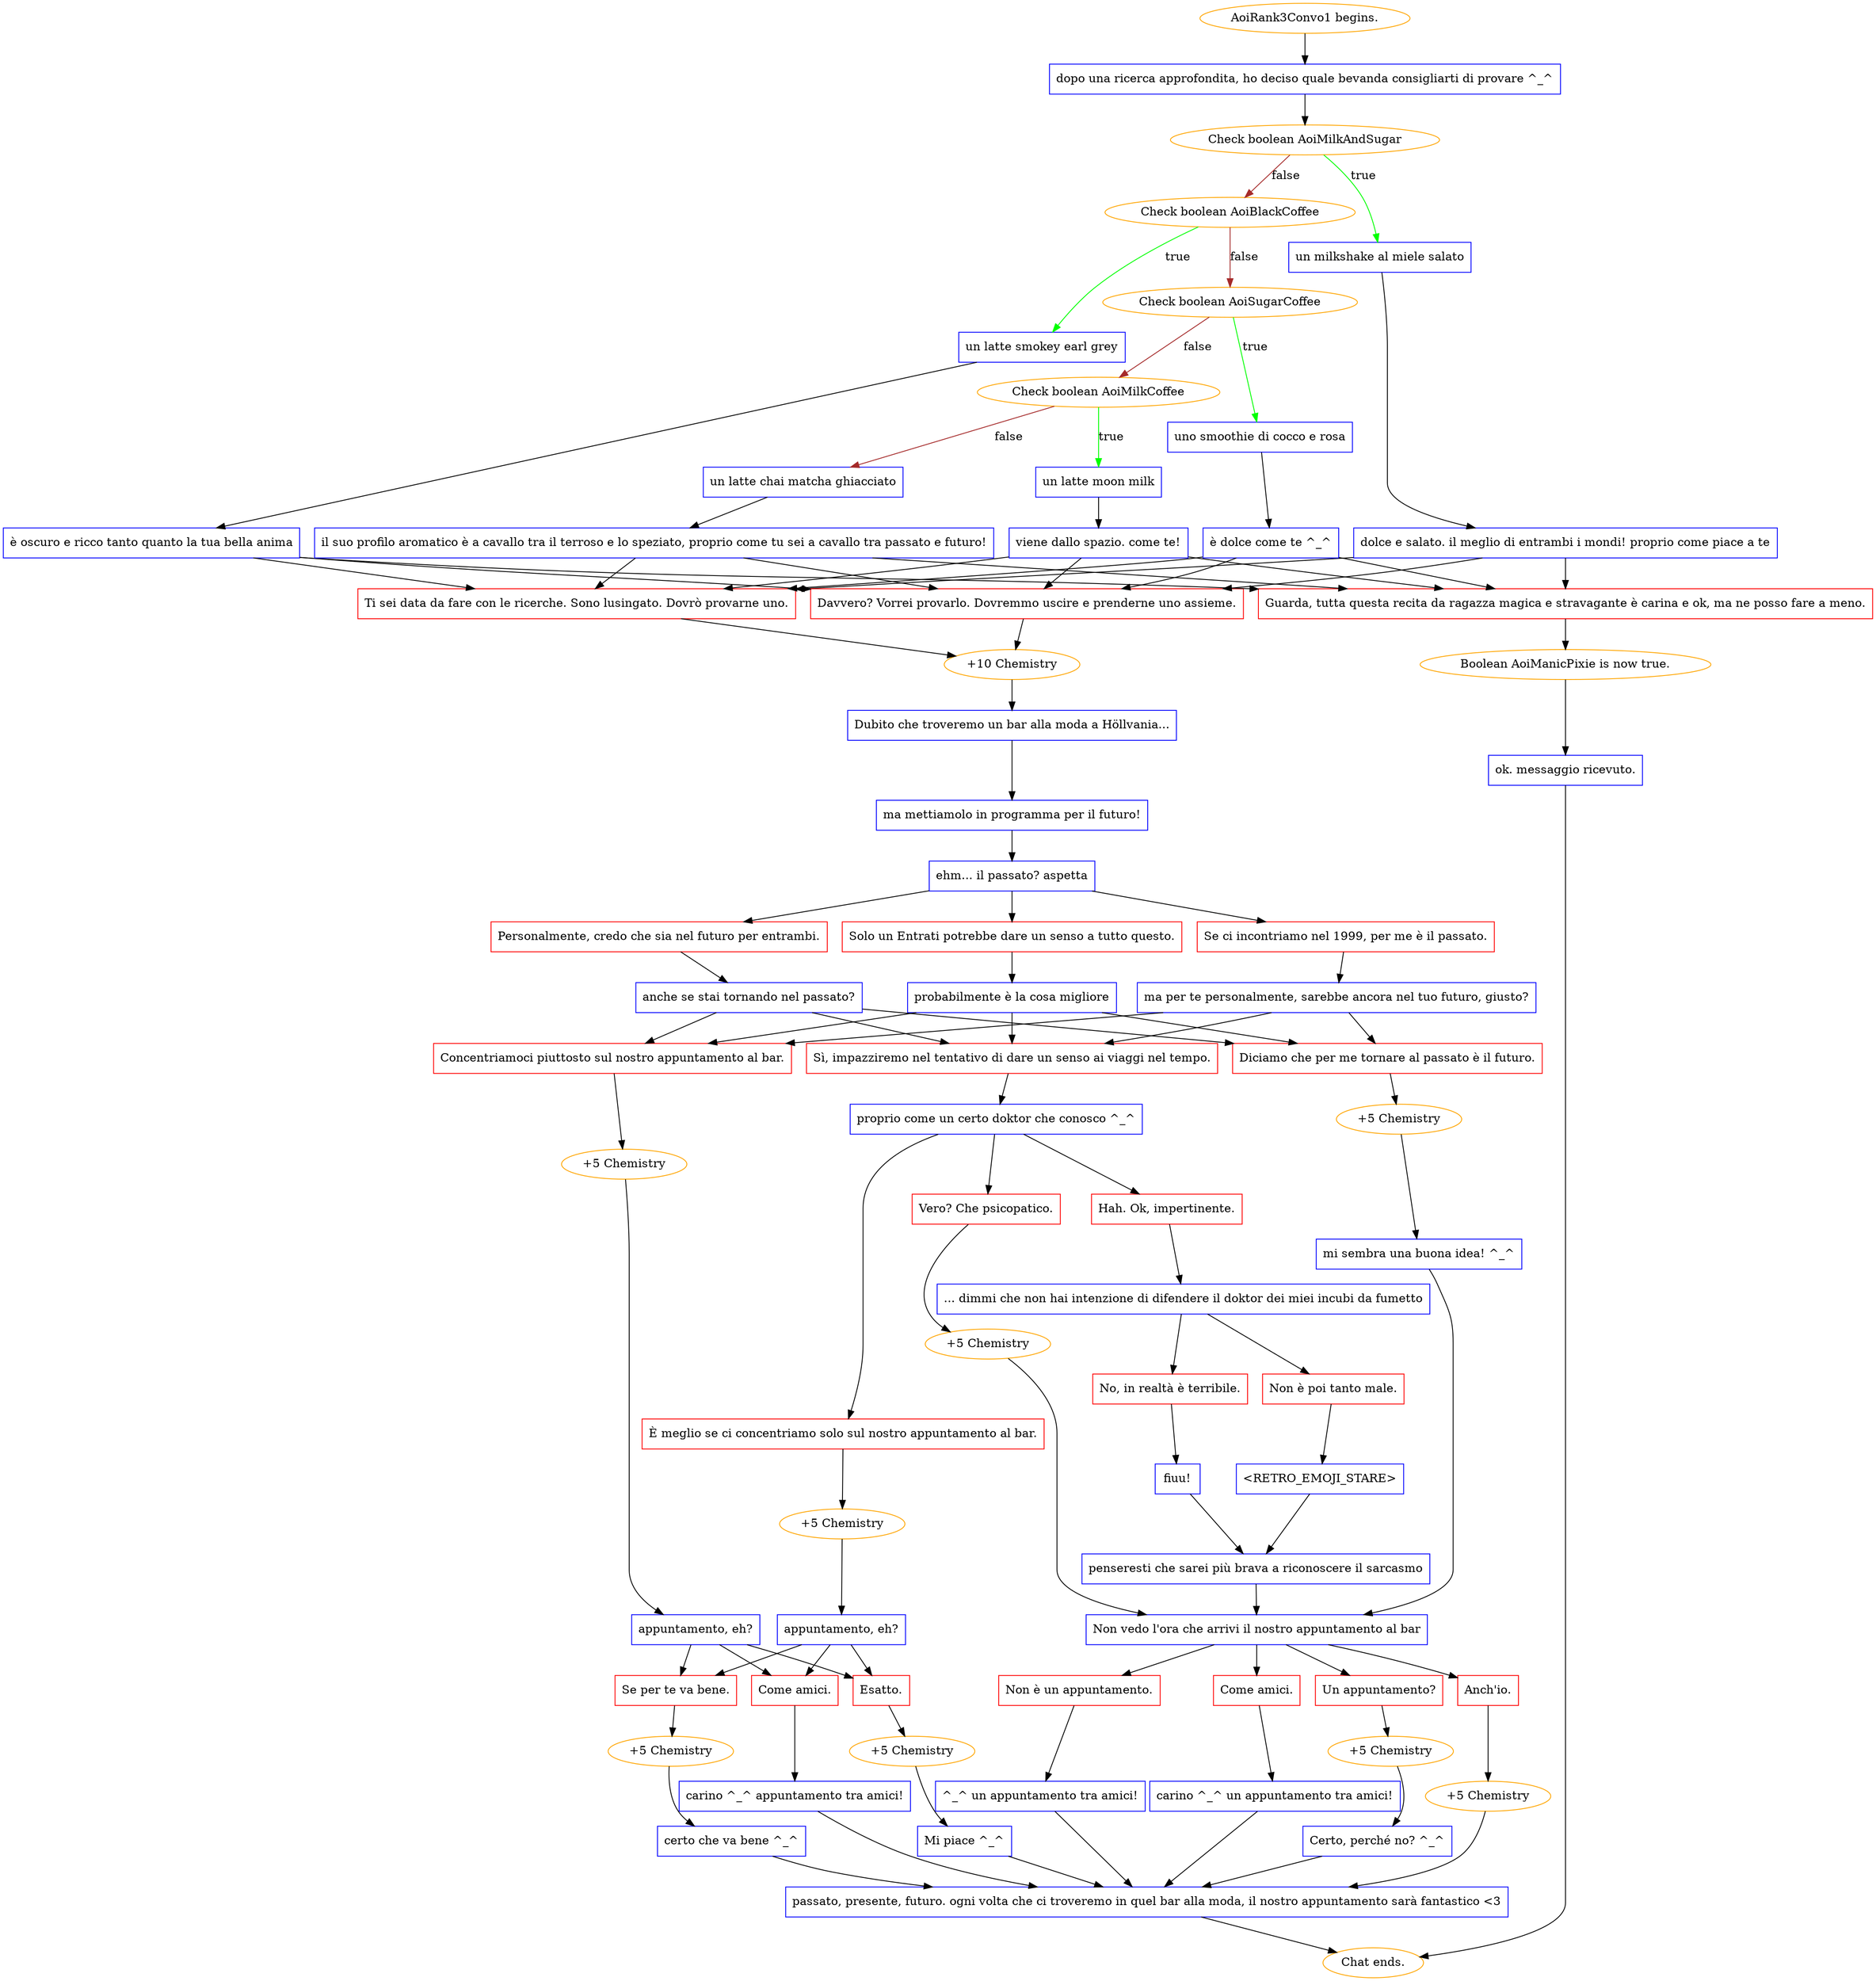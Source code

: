 digraph {
	"AoiRank3Convo1 begins." [color=orange];
		"AoiRank3Convo1 begins." -> j392331894;
	j392331894 [label="dopo una ricerca approfondita, ho deciso quale bevanda consigliarti di provare ^_^",shape=box,color=blue];
		j392331894 -> j2832275836;
	j2832275836 [label="Check boolean AoiMilkAndSugar",color=orange];
		j2832275836 -> j1833779348 [label=true,color=green];
		j2832275836 -> j2244232038 [label=false,color=brown];
	j1833779348 [label="un milkshake al miele salato",shape=box,color=blue];
		j1833779348 -> j3336448958;
	j2244232038 [label="Check boolean AoiBlackCoffee",color=orange];
		j2244232038 -> j53460813 [label=true,color=green];
		j2244232038 -> j358257648 [label=false,color=brown];
	j3336448958 [label="dolce e salato. il meglio di entrambi i mondi! proprio come piace a te",shape=box,color=blue];
		j3336448958 -> j939565041;
		j3336448958 -> j2473545782;
		j3336448958 -> j3056706455;
	j53460813 [label="un latte smokey earl grey",shape=box,color=blue];
		j53460813 -> j3416199288;
	j358257648 [label="Check boolean AoiSugarCoffee",color=orange];
		j358257648 -> j400305889 [label=true,color=green];
		j358257648 -> j443038053 [label=false,color=brown];
	j939565041 [label="Ti sei data da fare con le ricerche. Sono lusingato. Dovrò provarne uno.",shape=box,color=red];
		j939565041 -> j1456245921;
	j2473545782 [label="Davvero? Vorrei provarlo. Dovremmo uscire e prenderne uno assieme.",shape=box,color=red];
		j2473545782 -> j1456245921;
	j3056706455 [label="Guarda, tutta questa recita da ragazza magica e stravagante è carina e ok, ma ne posso fare a meno.",shape=box,color=red];
		j3056706455 -> j1759706875;
	j3416199288 [label="è oscuro e ricco tanto quanto la tua bella anima",shape=box,color=blue];
		j3416199288 -> j939565041;
		j3416199288 -> j2473545782;
		j3416199288 -> j3056706455;
	j400305889 [label="uno smoothie di cocco e rosa",shape=box,color=blue];
		j400305889 -> j3109445474;
	j443038053 [label="Check boolean AoiMilkCoffee",color=orange];
		j443038053 -> j1171407840 [label=true,color=green];
		j443038053 -> j4066070496 [label=false,color=brown];
	j1456245921 [label="+10 Chemistry",color=orange];
		j1456245921 -> j308277781;
	j1759706875 [label="Boolean AoiManicPixie is now true.",color=orange];
		j1759706875 -> j3955227991;
	j3109445474 [label="è dolce come te ^_^",shape=box,color=blue];
		j3109445474 -> j939565041;
		j3109445474 -> j2473545782;
		j3109445474 -> j3056706455;
	j1171407840 [label="un latte moon milk",shape=box,color=blue];
		j1171407840 -> j3556626196;
	j4066070496 [label="un latte chai matcha ghiacciato",shape=box,color=blue];
		j4066070496 -> j2979864897;
	j308277781 [label="Dubito che troveremo un bar alla moda a Höllvania...",shape=box,color=blue];
		j308277781 -> j4212699401;
	j3955227991 [label="ok. messaggio ricevuto.",shape=box,color=blue];
		j3955227991 -> "Chat ends.";
	j3556626196 [label="viene dallo spazio. come te!",shape=box,color=blue];
		j3556626196 -> j939565041;
		j3556626196 -> j2473545782;
		j3556626196 -> j3056706455;
	j2979864897 [label="il suo profilo aromatico è a cavallo tra il terroso e lo speziato, proprio come tu sei a cavallo tra passato e futuro!",shape=box,color=blue];
		j2979864897 -> j939565041;
		j2979864897 -> j2473545782;
		j2979864897 -> j3056706455;
	j4212699401 [label="ma mettiamolo in programma per il futuro!",shape=box,color=blue];
		j4212699401 -> j3880298127;
	"Chat ends." [color=orange];
	j3880298127 [label="ehm... il passato? aspetta",shape=box,color=blue];
		j3880298127 -> j1816249628;
		j3880298127 -> j3242329711;
		j3880298127 -> j190892300;
	j1816249628 [label="Se ci incontriamo nel 1999, per me è il passato.",shape=box,color=red];
		j1816249628 -> j229370042;
	j3242329711 [label="Personalmente, credo che sia nel futuro per entrambi.",shape=box,color=red];
		j3242329711 -> j502929827;
	j190892300 [label="Solo un Entrati potrebbe dare un senso a tutto questo.",shape=box,color=red];
		j190892300 -> j2785934250;
	j229370042 [label="ma per te personalmente, sarebbe ancora nel tuo futuro, giusto?",shape=box,color=blue];
		j229370042 -> j1005151683;
		j229370042 -> j2068611881;
		j229370042 -> j1371791312;
	j502929827 [label="anche se stai tornando nel passato?",shape=box,color=blue];
		j502929827 -> j1005151683;
		j502929827 -> j2068611881;
		j502929827 -> j1371791312;
	j2785934250 [label="probabilmente è la cosa migliore",shape=box,color=blue];
		j2785934250 -> j1005151683;
		j2785934250 -> j2068611881;
		j2785934250 -> j1371791312;
	j1005151683 [label="Sì, impazziremo nel tentativo di dare un senso ai viaggi nel tempo.",shape=box,color=red];
		j1005151683 -> j3714723377;
	j2068611881 [label="Diciamo che per me tornare al passato è il futuro.",shape=box,color=red];
		j2068611881 -> j715741695;
	j1371791312 [label="Concentriamoci piuttosto sul nostro appuntamento al bar.",shape=box,color=red];
		j1371791312 -> j3105569343;
	j3714723377 [label="proprio come un certo doktor che conosco ^_^",shape=box,color=blue];
		j3714723377 -> j4246666199;
		j3714723377 -> j1726468144;
		j3714723377 -> j2524652576;
	j715741695 [label="+5 Chemistry",color=orange];
		j715741695 -> j4084705617;
	j3105569343 [label="+5 Chemistry",color=orange];
		j3105569343 -> j814219547;
	j4246666199 [label="È meglio se ci concentriamo solo sul nostro appuntamento al bar.",shape=box,color=red];
		j4246666199 -> j2057883755;
	j1726468144 [label="Hah. Ok, impertinente.",shape=box,color=red];
		j1726468144 -> j1055722085;
	j2524652576 [label="Vero? Che psicopatico.",shape=box,color=red];
		j2524652576 -> j2192868350;
	j4084705617 [label="mi sembra una buona idea! ^_^",shape=box,color=blue];
		j4084705617 -> j2043302038;
	j814219547 [label="appuntamento, eh?",shape=box,color=blue];
		j814219547 -> j364309037;
		j814219547 -> j435183330;
		j814219547 -> j887035097;
	j2057883755 [label="+5 Chemistry",color=orange];
		j2057883755 -> j768533363;
	j1055722085 [label="... dimmi che non hai intenzione di difendere il doktor dei miei incubi da fumetto",shape=box,color=blue];
		j1055722085 -> j1973939541;
		j1055722085 -> j2269531005;
	j2192868350 [label="+5 Chemistry",color=orange];
		j2192868350 -> j2043302038;
	j2043302038 [label="Non vedo l'ora che arrivi il nostro appuntamento al bar",shape=box,color=blue];
		j2043302038 -> j1162798892;
		j2043302038 -> j2285435008;
		j2043302038 -> j579761635;
		j2043302038 -> j2724013688;
	j364309037 [label="Esatto.",shape=box,color=red];
		j364309037 -> j3263776750;
	j435183330 [label="Come amici.",shape=box,color=red];
		j435183330 -> j2717980177;
	j887035097 [label="Se per te va bene.",shape=box,color=red];
		j887035097 -> j718569188;
	j768533363 [label="appuntamento, eh?",shape=box,color=blue];
		j768533363 -> j364309037;
		j768533363 -> j435183330;
		j768533363 -> j887035097;
	j1973939541 [label="Non è poi tanto male.",shape=box,color=red];
		j1973939541 -> j2900139316;
	j2269531005 [label="No, in realtà è terribile.",shape=box,color=red];
		j2269531005 -> j2074377197;
	j1162798892 [label="Anch'io.",shape=box,color=red];
		j1162798892 -> j1676416856;
	j2285435008 [label="Un appuntamento?",shape=box,color=red];
		j2285435008 -> j3508146267;
	j579761635 [label="Non è un appuntamento.",shape=box,color=red];
		j579761635 -> j2802574648;
	j2724013688 [label="Come amici.",shape=box,color=red];
		j2724013688 -> j2217516559;
	j3263776750 [label="+5 Chemistry",color=orange];
		j3263776750 -> j1685088895;
	j2717980177 [label="carino ^_^ appuntamento tra amici!",shape=box,color=blue];
		j2717980177 -> j1778104168;
	j718569188 [label="+5 Chemistry",color=orange];
		j718569188 -> j361379396;
	j2900139316 [label="<RETRO_EMOJI_STARE>",shape=box,color=blue];
		j2900139316 -> j3870953139;
	j2074377197 [label="fiuu!",shape=box,color=blue];
		j2074377197 -> j3870953139;
	j1676416856 [label="+5 Chemistry",color=orange];
		j1676416856 -> j1778104168;
	j3508146267 [label="+5 Chemistry",color=orange];
		j3508146267 -> j1855988852;
	j2802574648 [label="^_^ un appuntamento tra amici!",shape=box,color=blue];
		j2802574648 -> j1778104168;
	j2217516559 [label="carino ^_^ un appuntamento tra amici!",shape=box,color=blue];
		j2217516559 -> j1778104168;
	j1685088895 [label="Mi piace ^_^",shape=box,color=blue];
		j1685088895 -> j1778104168;
	j1778104168 [label="passato, presente, futuro. ogni volta che ci troveremo in quel bar alla moda, il nostro appuntamento sarà fantastico <3",shape=box,color=blue];
		j1778104168 -> "Chat ends.";
	j361379396 [label="certo che va bene ^_^",shape=box,color=blue];
		j361379396 -> j1778104168;
	j3870953139 [label="penseresti che sarei più brava a riconoscere il sarcasmo",shape=box,color=blue];
		j3870953139 -> j2043302038;
	j1855988852 [label="Certo, perché no? ^_^",shape=box,color=blue];
		j1855988852 -> j1778104168;
}